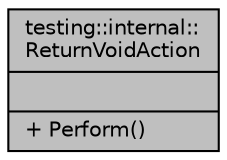 digraph "testing::internal::ReturnVoidAction"
{
 // INTERACTIVE_SVG=YES
 // LATEX_PDF_SIZE
  edge [fontname="Helvetica",fontsize="10",labelfontname="Helvetica",labelfontsize="10"];
  node [fontname="Helvetica",fontsize="10",shape=record];
  Node1 [label="{testing::internal::\lReturnVoidAction\n||+ Perform()\l}",height=0.2,width=0.4,color="black", fillcolor="grey75", style="filled", fontcolor="black",tooltip=" "];
}
